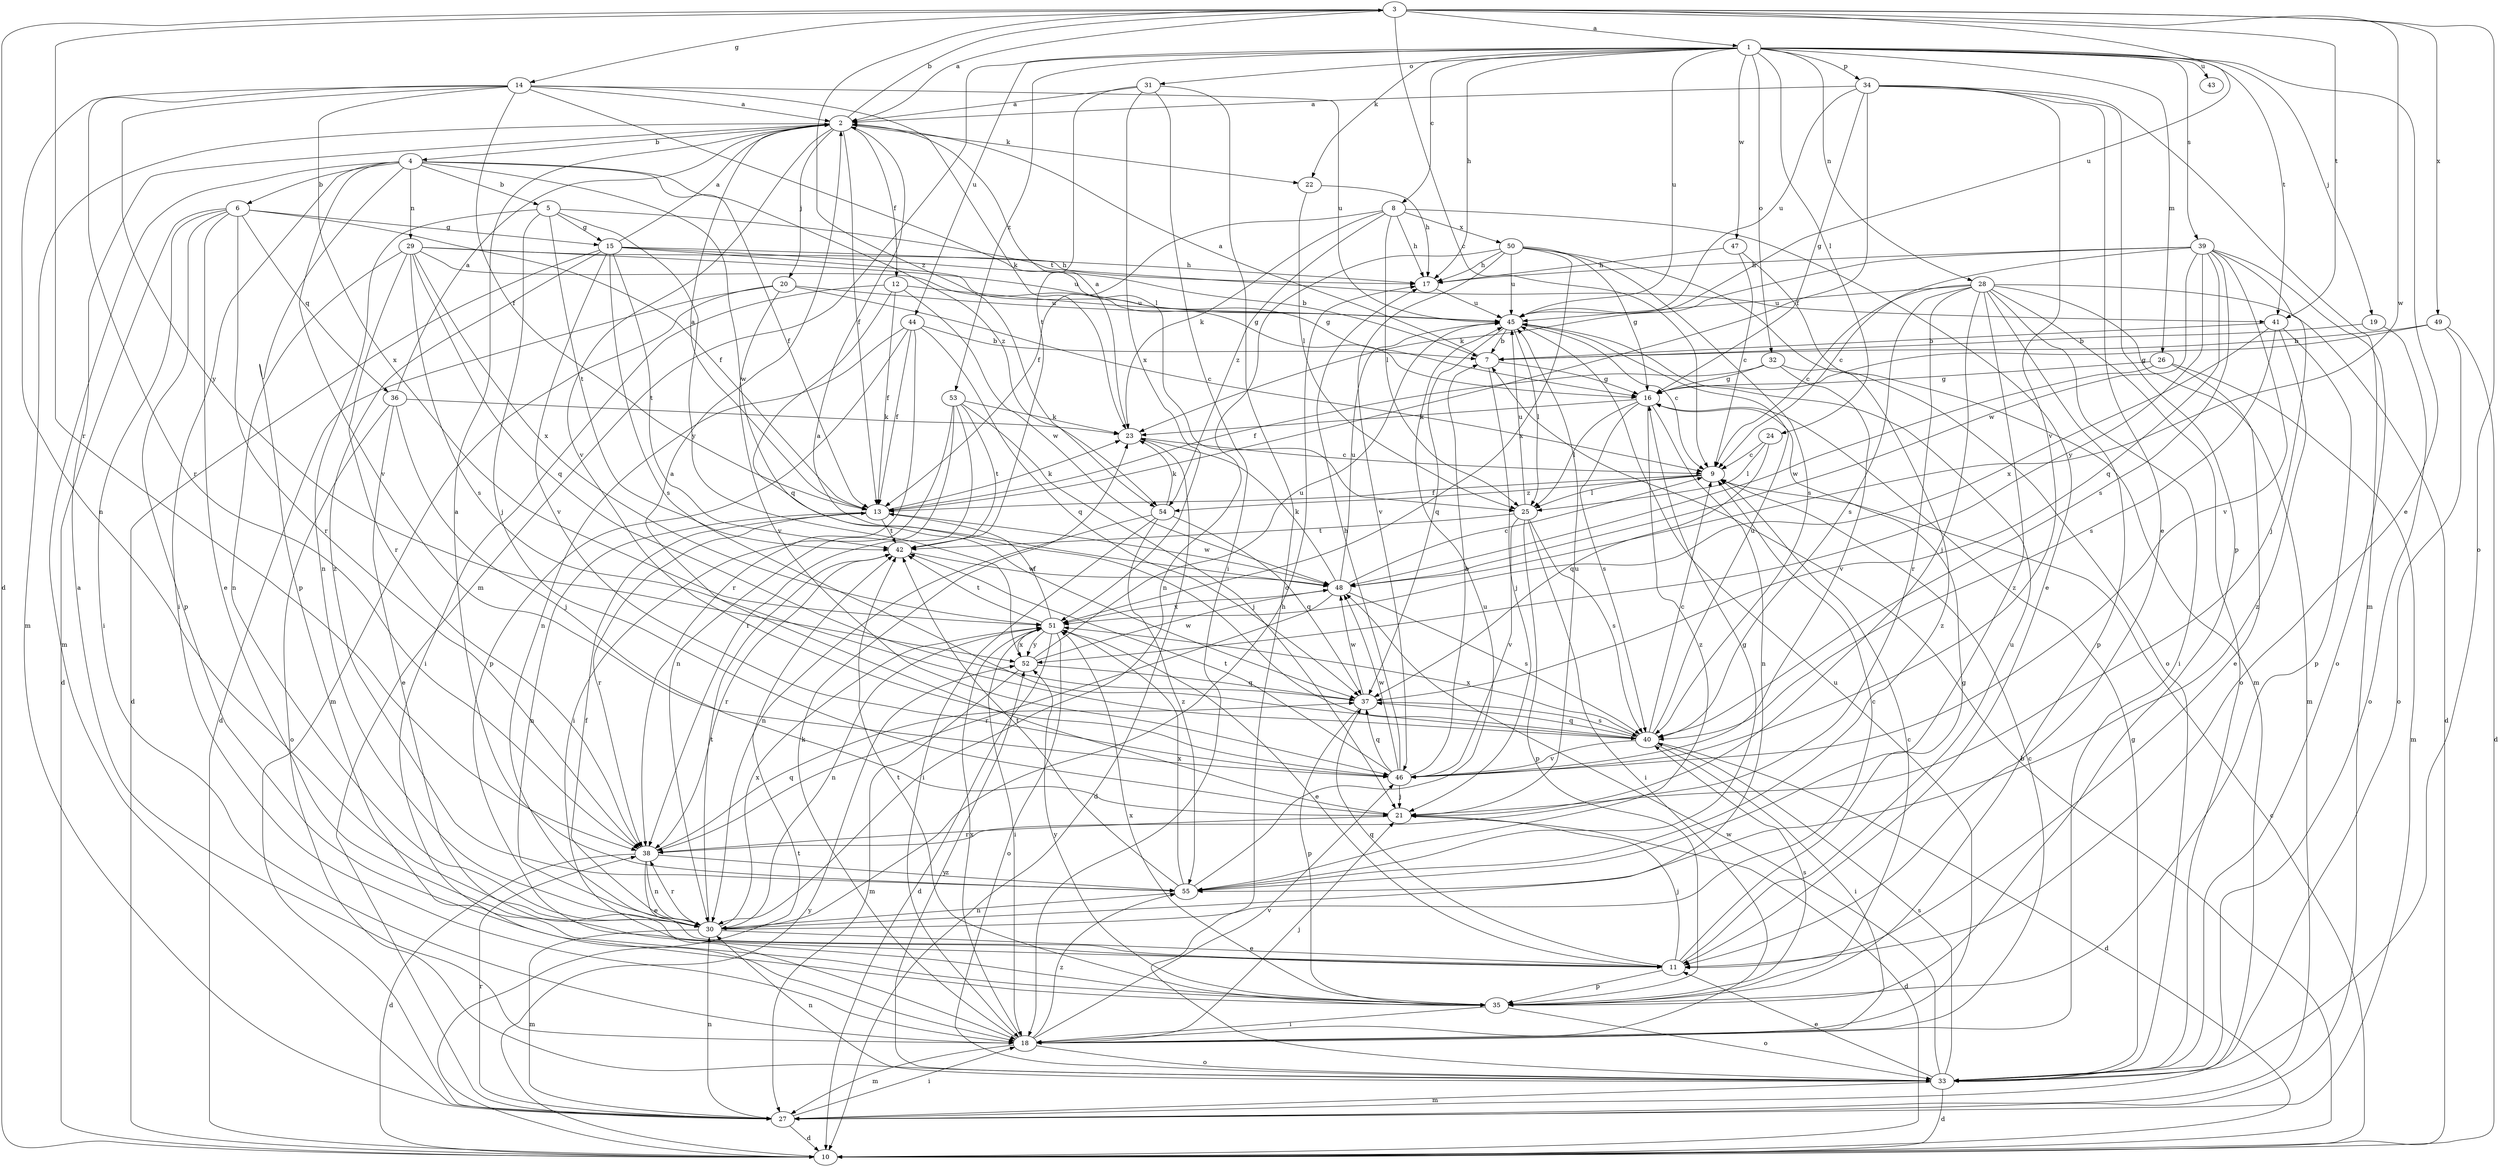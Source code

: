 strict digraph  {
	3 -> 1 [label=a];
	3 -> 2 [label=a];
	7 -> 2 [label=a];
	13 -> 2 [label=a];
	14 -> 2 [label=a];
	15 -> 2 [label=a];
	18 -> 2 [label=a];
	21 -> 2 [label=a];
	23 -> 2 [label=a];
	31 -> 2 [label=a];
	34 -> 2 [label=a];
	36 -> 2 [label=a];
	40 -> 2 [label=a];
	55 -> 2 [label=a];
	2 -> 3 [label=b];
	2 -> 4 [label=b];
	4 -> 5 [label=b];
	4 -> 6 [label=b];
	10 -> 7 [label=b];
	15 -> 7 [label=b];
	19 -> 7 [label=b];
	41 -> 7 [label=b];
	44 -> 7 [label=b];
	45 -> 7 [label=b];
	46 -> 7 [label=b];
	49 -> 7 [label=b];
	1 -> 8 [label=c];
	3 -> 9 [label=c];
	10 -> 9 [label=c];
	18 -> 9 [label=c];
	20 -> 9 [label=c];
	23 -> 9 [label=c];
	24 -> 9 [label=c];
	28 -> 9 [label=c];
	30 -> 9 [label=c];
	35 -> 9 [label=c];
	39 -> 9 [label=c];
	40 -> 9 [label=c];
	45 -> 9 [label=c];
	47 -> 9 [label=c];
	48 -> 9 [label=c];
	3 -> 10 [label=d];
	6 -> 10 [label=d];
	15 -> 10 [label=d];
	20 -> 10 [label=d];
	21 -> 10 [label=d];
	23 -> 10 [label=d];
	27 -> 10 [label=d];
	28 -> 10 [label=d];
	33 -> 10 [label=d];
	38 -> 10 [label=d];
	40 -> 10 [label=d];
	49 -> 10 [label=d];
	51 -> 10 [label=d];
	1 -> 11 [label=e];
	6 -> 11 [label=e];
	8 -> 11 [label=e];
	26 -> 11 [label=e];
	30 -> 11 [label=e];
	33 -> 11 [label=e];
	34 -> 11 [label=e];
	36 -> 11 [label=e];
	38 -> 11 [label=e];
	51 -> 11 [label=e];
	2 -> 12 [label=f];
	2 -> 13 [label=f];
	4 -> 13 [label=f];
	6 -> 13 [label=f];
	8 -> 13 [label=f];
	9 -> 13 [label=f];
	12 -> 13 [label=f];
	14 -> 13 [label=f];
	30 -> 13 [label=f];
	32 -> 13 [label=f];
	34 -> 13 [label=f];
	44 -> 13 [label=f];
	51 -> 13 [label=f];
	3 -> 14 [label=g];
	5 -> 15 [label=g];
	6 -> 15 [label=g];
	7 -> 16 [label=g];
	11 -> 16 [label=g];
	15 -> 16 [label=g];
	26 -> 16 [label=g];
	29 -> 16 [label=g];
	32 -> 16 [label=g];
	33 -> 16 [label=g];
	34 -> 16 [label=g];
	49 -> 16 [label=g];
	50 -> 16 [label=g];
	55 -> 16 [label=g];
	1 -> 17 [label=h];
	8 -> 17 [label=h];
	15 -> 17 [label=h];
	22 -> 17 [label=h];
	29 -> 17 [label=h];
	30 -> 17 [label=h];
	39 -> 17 [label=h];
	46 -> 17 [label=h];
	47 -> 17 [label=h];
	50 -> 17 [label=h];
	4 -> 18 [label=i];
	6 -> 18 [label=i];
	12 -> 18 [label=i];
	25 -> 18 [label=i];
	27 -> 18 [label=i];
	28 -> 18 [label=i];
	31 -> 18 [label=i];
	35 -> 18 [label=i];
	40 -> 18 [label=i];
	51 -> 18 [label=i];
	53 -> 18 [label=i];
	54 -> 18 [label=i];
	1 -> 19 [label=j];
	2 -> 20 [label=j];
	5 -> 21 [label=j];
	7 -> 21 [label=j];
	11 -> 21 [label=j];
	18 -> 21 [label=j];
	28 -> 21 [label=j];
	36 -> 21 [label=j];
	39 -> 21 [label=j];
	46 -> 21 [label=j];
	53 -> 21 [label=j];
	1 -> 22 [label=k];
	2 -> 22 [label=k];
	8 -> 23 [label=k];
	13 -> 23 [label=k];
	14 -> 23 [label=k];
	16 -> 23 [label=k];
	18 -> 23 [label=k];
	36 -> 23 [label=k];
	39 -> 23 [label=k];
	48 -> 23 [label=k];
	53 -> 23 [label=k];
	54 -> 23 [label=k];
	1 -> 24 [label=l];
	8 -> 25 [label=l];
	9 -> 25 [label=l];
	14 -> 25 [label=l];
	16 -> 25 [label=l];
	22 -> 25 [label=l];
	24 -> 25 [label=l];
	45 -> 25 [label=l];
	1 -> 26 [label=m];
	1 -> 27 [label=m];
	2 -> 27 [label=m];
	4 -> 27 [label=m];
	18 -> 27 [label=m];
	20 -> 27 [label=m];
	26 -> 27 [label=m];
	28 -> 27 [label=m];
	30 -> 27 [label=m];
	33 -> 27 [label=m];
	34 -> 27 [label=m];
	47 -> 27 [label=m];
	52 -> 27 [label=m];
	1 -> 28 [label=n];
	4 -> 29 [label=n];
	5 -> 30 [label=n];
	13 -> 30 [label=n];
	14 -> 30 [label=n];
	16 -> 30 [label=n];
	27 -> 30 [label=n];
	29 -> 30 [label=n];
	33 -> 30 [label=n];
	38 -> 30 [label=n];
	44 -> 30 [label=n];
	50 -> 30 [label=n];
	51 -> 30 [label=n];
	53 -> 30 [label=n];
	54 -> 30 [label=n];
	55 -> 30 [label=n];
	1 -> 31 [label=o];
	1 -> 32 [label=o];
	3 -> 33 [label=o];
	18 -> 33 [label=o];
	19 -> 33 [label=o];
	28 -> 33 [label=o];
	31 -> 33 [label=o];
	35 -> 33 [label=o];
	36 -> 33 [label=o];
	39 -> 33 [label=o];
	49 -> 33 [label=o];
	50 -> 33 [label=o];
	51 -> 33 [label=o];
	1 -> 34 [label=p];
	4 -> 35 [label=p];
	6 -> 35 [label=p];
	11 -> 35 [label=p];
	25 -> 35 [label=p];
	28 -> 35 [label=p];
	34 -> 35 [label=p];
	37 -> 35 [label=p];
	41 -> 35 [label=p];
	44 -> 35 [label=p];
	6 -> 36 [label=q];
	11 -> 37 [label=q];
	12 -> 37 [label=q];
	24 -> 37 [label=q];
	29 -> 37 [label=q];
	38 -> 37 [label=q];
	39 -> 37 [label=q];
	40 -> 37 [label=q];
	44 -> 37 [label=q];
	45 -> 37 [label=q];
	46 -> 37 [label=q];
	52 -> 37 [label=q];
	54 -> 37 [label=q];
	3 -> 38 [label=r];
	6 -> 38 [label=r];
	13 -> 38 [label=r];
	14 -> 38 [label=r];
	21 -> 38 [label=r];
	27 -> 38 [label=r];
	28 -> 38 [label=r];
	29 -> 38 [label=r];
	30 -> 38 [label=r];
	42 -> 38 [label=r];
	44 -> 38 [label=r];
	48 -> 38 [label=r];
	53 -> 38 [label=r];
	1 -> 39 [label=s];
	15 -> 40 [label=s];
	16 -> 40 [label=s];
	25 -> 40 [label=s];
	28 -> 40 [label=s];
	29 -> 40 [label=s];
	33 -> 40 [label=s];
	35 -> 40 [label=s];
	37 -> 40 [label=s];
	39 -> 40 [label=s];
	41 -> 40 [label=s];
	48 -> 40 [label=s];
	50 -> 40 [label=s];
	1 -> 41 [label=t];
	3 -> 41 [label=t];
	5 -> 41 [label=t];
	5 -> 42 [label=t];
	10 -> 42 [label=t];
	13 -> 42 [label=t];
	15 -> 42 [label=t];
	25 -> 42 [label=t];
	30 -> 42 [label=t];
	31 -> 42 [label=t];
	35 -> 42 [label=t];
	46 -> 42 [label=t];
	51 -> 42 [label=t];
	53 -> 42 [label=t];
	55 -> 42 [label=t];
	1 -> 43 [label=u];
	1 -> 44 [label=u];
	1 -> 45 [label=u];
	3 -> 45 [label=u];
	11 -> 45 [label=u];
	12 -> 45 [label=u];
	14 -> 45 [label=u];
	17 -> 45 [label=u];
	18 -> 45 [label=u];
	20 -> 45 [label=u];
	21 -> 45 [label=u];
	25 -> 45 [label=u];
	28 -> 45 [label=u];
	29 -> 45 [label=u];
	34 -> 45 [label=u];
	40 -> 45 [label=u];
	48 -> 45 [label=u];
	50 -> 45 [label=u];
	52 -> 45 [label=u];
	55 -> 45 [label=u];
	2 -> 46 [label=v];
	4 -> 46 [label=v];
	15 -> 46 [label=v];
	18 -> 46 [label=v];
	20 -> 46 [label=v];
	25 -> 46 [label=v];
	32 -> 46 [label=v];
	34 -> 46 [label=v];
	39 -> 46 [label=v];
	40 -> 46 [label=v];
	50 -> 46 [label=v];
	1 -> 47 [label=w];
	3 -> 48 [label=w];
	4 -> 48 [label=w];
	12 -> 48 [label=w];
	13 -> 48 [label=w];
	26 -> 48 [label=w];
	33 -> 48 [label=w];
	37 -> 48 [label=w];
	39 -> 48 [label=w];
	42 -> 48 [label=w];
	46 -> 48 [label=w];
	52 -> 48 [label=w];
	3 -> 49 [label=x];
	8 -> 50 [label=x];
	14 -> 51 [label=x];
	18 -> 51 [label=x];
	29 -> 51 [label=x];
	30 -> 51 [label=x];
	31 -> 51 [label=x];
	35 -> 51 [label=x];
	40 -> 51 [label=x];
	41 -> 51 [label=x];
	48 -> 51 [label=x];
	50 -> 51 [label=x];
	52 -> 51 [label=x];
	55 -> 51 [label=x];
	5 -> 52 [label=y];
	10 -> 52 [label=y];
	14 -> 52 [label=y];
	33 -> 52 [label=y];
	35 -> 52 [label=y];
	39 -> 52 [label=y];
	51 -> 52 [label=y];
	1 -> 53 [label=z];
	3 -> 54 [label=z];
	4 -> 54 [label=z];
	8 -> 54 [label=z];
	9 -> 54 [label=z];
	15 -> 55 [label=z];
	16 -> 55 [label=z];
	18 -> 55 [label=z];
	28 -> 55 [label=z];
	32 -> 55 [label=z];
	38 -> 55 [label=z];
	41 -> 55 [label=z];
	54 -> 55 [label=z];
}
